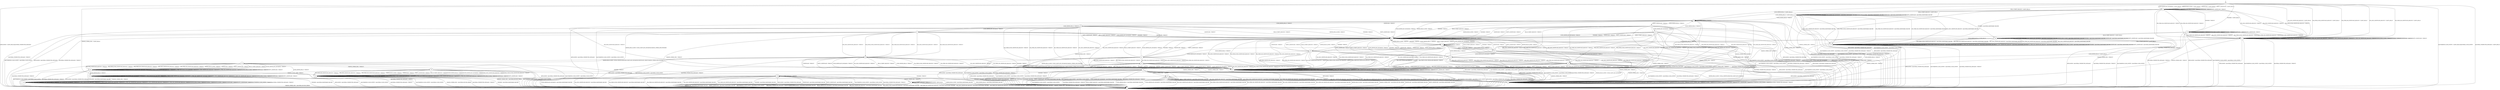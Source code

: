 digraph g {

	s0 [shape="circle" label="s0"];
	s1 [shape="circle" label="s1"];
	s2 [shape="circle" label="s2"];
	s3 [shape="circle" label="s3"];
	s4 [shape="circle" label="s4"];
	s5 [shape="circle" label="s5"];
	s6 [shape="circle" label="s6"];
	s7 [shape="circle" label="s7"];
	s8 [shape="circle" label="s8"];
	s9 [shape="circle" label="s9"];
	s10 [shape="circle" label="s10"];
	s11 [shape="circle" label="s11"];
	s12 [shape="circle" label="s12"];
	s13 [shape="circle" label="s13"];
	s14 [shape="circle" label="s14"];
	s15 [shape="circle" label="s15"];
	s16 [shape="circle" label="s16"];
	s17 [shape="circle" label="s17"];
	s18 [shape="circle" label="s18"];
	s19 [shape="circle" label="s19"];
	s20 [shape="circle" label="s20"];
	s21 [shape="circle" label="s21"];
	s22 [shape="circle" label="s22"];
	s23 [shape="circle" label="s23"];
	s24 [shape="circle" label="s24"];
	s25 [shape="circle" label="s25"];
	s26 [shape="circle" label="s26"];
	s27 [shape="circle" label="s27"];
	s28 [shape="circle" label="s28"];
	s29 [shape="circle" label="s29"];
	s30 [shape="circle" label="s30"];
	s31 [shape="circle" label="s31"];
	s32 [shape="circle" label="s32"];
	s33 [shape="circle" label="s33"];
	s0 -> s2 [label="HELLO_VERIFY_REQUEST / CLIENT_HELLO+"];
	s0 -> s5 [label="ECDH_SERVER_HELLO / CLIENT_HELLO+"];
	s0 -> s1 [label="ECDH_SERVER_KEY_EXCHANGE / CLIENT_HELLO"];
	s0 -> s12 [label="RSA_SIGN_CERTIFICATE_REQUEST / CLIENT_HELLO"];
	s0 -> s12 [label="RSA_FIXED_ECDH_CERTIFICATE_REQUEST / CLIENT_HELLO"];
	s0 -> s12 [label="RSA_FIXED_DH_CERTIFICATE_REQUEST / CLIENT_HELLO"];
	s0 -> s12 [label="DSS_SIGN_CERTIFICATE_REQUEST / CLIENT_HELLO"];
	s0 -> s12 [label="DSS_FIXED_DH_CERTIFICATE_REQUEST / CLIENT_HELLO"];
	s0 -> s1 [label="SERVER_HELLO_DONE / CLIENT_HELLO"];
	s0 -> s3 [label="CHANGE_CIPHER_SPEC / CLIENT_HELLO"];
	s0 -> s14 [label="FINISHED / CLIENT_HELLO"];
	s0 -> s4 [label="APPLICATION / CLIENT_HELLO|Alert(FATAL,UNEXPECTED_MESSAGE)"];
	s0 -> s1 [label="CERTIFICATE / CLIENT_HELLO"];
	s0 -> s1 [label="EMPTY_CERTIFICATE / CLIENT_HELLO"];
	s0 -> s4 [label="Alert(WARNING,CLOSE_NOTIFY) / CLIENT_HELLO|Alert(FATAL,CLOSE_NOTIFY)"];
	s0 -> s4 [label="Alert(FATAL,UNEXPECTED_MESSAGE) / CLIENT_HELLO"];
	s1 -> s2 [label="HELLO_VERIFY_REQUEST / CLIENT_HELLO"];
	s1 -> s5 [label="ECDH_SERVER_HELLO / CLIENT_HELLO"];
	s1 -> s1 [label="ECDH_SERVER_KEY_EXCHANGE / TIMEOUT"];
	s1 -> s12 [label="RSA_SIGN_CERTIFICATE_REQUEST / TIMEOUT"];
	s1 -> s12 [label="RSA_FIXED_ECDH_CERTIFICATE_REQUEST / TIMEOUT"];
	s1 -> s12 [label="RSA_FIXED_DH_CERTIFICATE_REQUEST / TIMEOUT"];
	s1 -> s12 [label="DSS_SIGN_CERTIFICATE_REQUEST / TIMEOUT"];
	s1 -> s12 [label="DSS_FIXED_DH_CERTIFICATE_REQUEST / TIMEOUT"];
	s1 -> s1 [label="SERVER_HELLO_DONE / TIMEOUT"];
	s1 -> s3 [label="CHANGE_CIPHER_SPEC / TIMEOUT"];
	s1 -> s14 [label="FINISHED / TIMEOUT"];
	s1 -> s4 [label="APPLICATION / Alert(FATAL,UNEXPECTED_MESSAGE)"];
	s1 -> s1 [label="CERTIFICATE / TIMEOUT"];
	s1 -> s1 [label="EMPTY_CERTIFICATE / TIMEOUT"];
	s1 -> s4 [label="Alert(WARNING,CLOSE_NOTIFY) / Alert(FATAL,CLOSE_NOTIFY)"];
	s1 -> s4 [label="Alert(FATAL,UNEXPECTED_MESSAGE) / TIMEOUT"];
	s2 -> s2 [label="HELLO_VERIFY_REQUEST / Alert(FATAL,HANDSHAKE_FAILURE)"];
	s2 -> s5 [label="ECDH_SERVER_HELLO / TIMEOUT"];
	s2 -> s2 [label="ECDH_SERVER_KEY_EXCHANGE / Alert(FATAL,HANDSHAKE_FAILURE)"];
	s2 -> s23 [label="RSA_SIGN_CERTIFICATE_REQUEST / Alert(FATAL,HANDSHAKE_FAILURE)"];
	s2 -> s23 [label="RSA_FIXED_ECDH_CERTIFICATE_REQUEST / Alert(FATAL,HANDSHAKE_FAILURE)"];
	s2 -> s23 [label="RSA_FIXED_DH_CERTIFICATE_REQUEST / Alert(FATAL,HANDSHAKE_FAILURE)"];
	s2 -> s23 [label="DSS_SIGN_CERTIFICATE_REQUEST / Alert(FATAL,HANDSHAKE_FAILURE)"];
	s2 -> s23 [label="DSS_FIXED_DH_CERTIFICATE_REQUEST / Alert(FATAL,HANDSHAKE_FAILURE)"];
	s2 -> s2 [label="SERVER_HELLO_DONE / Alert(FATAL,HANDSHAKE_FAILURE)"];
	s2 -> s3 [label="CHANGE_CIPHER_SPEC / TIMEOUT"];
	s2 -> s28 [label="FINISHED / Alert(FATAL,HANDSHAKE_FAILURE)"];
	s2 -> s4 [label="APPLICATION / Alert(FATAL,UNEXPECTED_MESSAGE)"];
	s2 -> s2 [label="CERTIFICATE / Alert(FATAL,HANDSHAKE_FAILURE)"];
	s2 -> s2 [label="EMPTY_CERTIFICATE / Alert(FATAL,HANDSHAKE_FAILURE)"];
	s2 -> s4 [label="Alert(WARNING,CLOSE_NOTIFY) / Alert(FATAL,CLOSE_NOTIFY)"];
	s2 -> s4 [label="Alert(FATAL,UNEXPECTED_MESSAGE) / TIMEOUT"];
	s3 -> s3 [label="HELLO_VERIFY_REQUEST / TIMEOUT"];
	s3 -> s3 [label="ECDH_SERVER_HELLO / TIMEOUT"];
	s3 -> s3 [label="ECDH_SERVER_KEY_EXCHANGE / TIMEOUT"];
	s3 -> s3 [label="RSA_SIGN_CERTIFICATE_REQUEST / TIMEOUT"];
	s3 -> s3 [label="RSA_FIXED_ECDH_CERTIFICATE_REQUEST / TIMEOUT"];
	s3 -> s3 [label="RSA_FIXED_DH_CERTIFICATE_REQUEST / TIMEOUT"];
	s3 -> s3 [label="DSS_SIGN_CERTIFICATE_REQUEST / TIMEOUT"];
	s3 -> s3 [label="DSS_FIXED_DH_CERTIFICATE_REQUEST / TIMEOUT"];
	s3 -> s3 [label="SERVER_HELLO_DONE / TIMEOUT"];
	s3 -> s3 [label="CHANGE_CIPHER_SPEC / TIMEOUT"];
	s3 -> s3 [label="FINISHED / TIMEOUT"];
	s3 -> s3 [label="APPLICATION / TIMEOUT"];
	s3 -> s3 [label="CERTIFICATE / TIMEOUT"];
	s3 -> s3 [label="EMPTY_CERTIFICATE / TIMEOUT"];
	s3 -> s3 [label="Alert(WARNING,CLOSE_NOTIFY) / TIMEOUT"];
	s3 -> s3 [label="Alert(FATAL,UNEXPECTED_MESSAGE) / TIMEOUT"];
	s4 -> s4 [label="HELLO_VERIFY_REQUEST / SOCKET_CLOSED"];
	s4 -> s4 [label="ECDH_SERVER_HELLO / SOCKET_CLOSED"];
	s4 -> s4 [label="ECDH_SERVER_KEY_EXCHANGE / SOCKET_CLOSED"];
	s4 -> s4 [label="RSA_SIGN_CERTIFICATE_REQUEST / SOCKET_CLOSED"];
	s4 -> s4 [label="RSA_FIXED_ECDH_CERTIFICATE_REQUEST / SOCKET_CLOSED"];
	s4 -> s4 [label="RSA_FIXED_DH_CERTIFICATE_REQUEST / SOCKET_CLOSED"];
	s4 -> s4 [label="DSS_SIGN_CERTIFICATE_REQUEST / SOCKET_CLOSED"];
	s4 -> s4 [label="DSS_FIXED_DH_CERTIFICATE_REQUEST / SOCKET_CLOSED"];
	s4 -> s4 [label="SERVER_HELLO_DONE / SOCKET_CLOSED"];
	s4 -> s4 [label="CHANGE_CIPHER_SPEC / SOCKET_CLOSED"];
	s4 -> s4 [label="FINISHED / SOCKET_CLOSED"];
	s4 -> s4 [label="APPLICATION / SOCKET_CLOSED"];
	s4 -> s4 [label="CERTIFICATE / SOCKET_CLOSED"];
	s4 -> s4 [label="EMPTY_CERTIFICATE / SOCKET_CLOSED"];
	s4 -> s4 [label="Alert(WARNING,CLOSE_NOTIFY) / SOCKET_CLOSED"];
	s4 -> s4 [label="Alert(FATAL,UNEXPECTED_MESSAGE) / SOCKET_CLOSED"];
	s5 -> s33 [label="HELLO_VERIFY_REQUEST / TIMEOUT"];
	s5 -> s5 [label="ECDH_SERVER_HELLO / TIMEOUT"];
	s5 -> s33 [label="ECDH_SERVER_KEY_EXCHANGE / TIMEOUT"];
	s5 -> s13 [label="RSA_SIGN_CERTIFICATE_REQUEST / TIMEOUT"];
	s5 -> s13 [label="RSA_FIXED_ECDH_CERTIFICATE_REQUEST / TIMEOUT"];
	s5 -> s13 [label="RSA_FIXED_DH_CERTIFICATE_REQUEST / TIMEOUT"];
	s5 -> s13 [label="DSS_SIGN_CERTIFICATE_REQUEST / TIMEOUT"];
	s5 -> s13 [label="DSS_FIXED_DH_CERTIFICATE_REQUEST / TIMEOUT"];
	s5 -> s33 [label="SERVER_HELLO_DONE / TIMEOUT"];
	s5 -> s3 [label="CHANGE_CIPHER_SPEC / TIMEOUT"];
	s5 -> s33 [label="FINISHED / TIMEOUT"];
	s5 -> s4 [label="APPLICATION / Alert(FATAL,UNEXPECTED_MESSAGE)"];
	s5 -> s6 [label="CERTIFICATE / TIMEOUT"];
	s5 -> s9 [label="EMPTY_CERTIFICATE / TIMEOUT"];
	s5 -> s4 [label="Alert(WARNING,CLOSE_NOTIFY) / Alert(FATAL,CLOSE_NOTIFY)"];
	s5 -> s4 [label="Alert(FATAL,UNEXPECTED_MESSAGE) / TIMEOUT"];
	s6 -> s33 [label="HELLO_VERIFY_REQUEST / TIMEOUT"];
	s6 -> s5 [label="ECDH_SERVER_HELLO / TIMEOUT"];
	s6 -> s7 [label="ECDH_SERVER_KEY_EXCHANGE / TIMEOUT"];
	s6 -> s13 [label="RSA_SIGN_CERTIFICATE_REQUEST / TIMEOUT"];
	s6 -> s13 [label="RSA_FIXED_ECDH_CERTIFICATE_REQUEST / TIMEOUT"];
	s6 -> s13 [label="RSA_FIXED_DH_CERTIFICATE_REQUEST / TIMEOUT"];
	s6 -> s13 [label="DSS_SIGN_CERTIFICATE_REQUEST / TIMEOUT"];
	s6 -> s13 [label="DSS_FIXED_DH_CERTIFICATE_REQUEST / TIMEOUT"];
	s6 -> s33 [label="SERVER_HELLO_DONE / TIMEOUT"];
	s6 -> s3 [label="CHANGE_CIPHER_SPEC / TIMEOUT"];
	s6 -> s33 [label="FINISHED / TIMEOUT"];
	s6 -> s4 [label="APPLICATION / Alert(FATAL,UNEXPECTED_MESSAGE)"];
	s6 -> s33 [label="CERTIFICATE / TIMEOUT"];
	s6 -> s33 [label="EMPTY_CERTIFICATE / TIMEOUT"];
	s6 -> s4 [label="Alert(WARNING,CLOSE_NOTIFY) / Alert(FATAL,CLOSE_NOTIFY)"];
	s6 -> s4 [label="Alert(FATAL,UNEXPECTED_MESSAGE) / TIMEOUT"];
	s7 -> s33 [label="HELLO_VERIFY_REQUEST / TIMEOUT"];
	s7 -> s5 [label="ECDH_SERVER_HELLO / TIMEOUT"];
	s7 -> s33 [label="ECDH_SERVER_KEY_EXCHANGE / TIMEOUT"];
	s7 -> s8 [label="RSA_SIGN_CERTIFICATE_REQUEST / TIMEOUT"];
	s7 -> s8 [label="RSA_FIXED_ECDH_CERTIFICATE_REQUEST / TIMEOUT"];
	s7 -> s8 [label="RSA_FIXED_DH_CERTIFICATE_REQUEST / TIMEOUT"];
	s7 -> s8 [label="DSS_SIGN_CERTIFICATE_REQUEST / TIMEOUT"];
	s7 -> s8 [label="DSS_FIXED_DH_CERTIFICATE_REQUEST / TIMEOUT"];
	s7 -> s24 [label="SERVER_HELLO_DONE / ECDH_CLIENT_KEY_EXCHANGE|CHANGE_CIPHER_SPEC|FINISHED"];
	s7 -> s3 [label="CHANGE_CIPHER_SPEC / TIMEOUT"];
	s7 -> s33 [label="FINISHED / TIMEOUT"];
	s7 -> s4 [label="APPLICATION / Alert(FATAL,UNEXPECTED_MESSAGE)"];
	s7 -> s33 [label="CERTIFICATE / TIMEOUT"];
	s7 -> s33 [label="EMPTY_CERTIFICATE / TIMEOUT"];
	s7 -> s4 [label="Alert(WARNING,CLOSE_NOTIFY) / Alert(FATAL,CLOSE_NOTIFY)"];
	s7 -> s4 [label="Alert(FATAL,UNEXPECTED_MESSAGE) / TIMEOUT"];
	s8 -> s13 [label="HELLO_VERIFY_REQUEST / TIMEOUT"];
	s8 -> s13 [label="ECDH_SERVER_HELLO / TIMEOUT"];
	s8 -> s13 [label="ECDH_SERVER_KEY_EXCHANGE / TIMEOUT"];
	s8 -> s13 [label="RSA_SIGN_CERTIFICATE_REQUEST / TIMEOUT"];
	s8 -> s13 [label="RSA_FIXED_ECDH_CERTIFICATE_REQUEST / TIMEOUT"];
	s8 -> s13 [label="RSA_FIXED_DH_CERTIFICATE_REQUEST / TIMEOUT"];
	s8 -> s13 [label="DSS_SIGN_CERTIFICATE_REQUEST / TIMEOUT"];
	s8 -> s13 [label="DSS_FIXED_DH_CERTIFICATE_REQUEST / TIMEOUT"];
	s8 -> s24 [label="SERVER_HELLO_DONE / ECDSA_CERTIFICATE|ECDH_CLIENT_KEY_EXCHANGE|CERTIFICATE_VERIFY|CHANGE_CIPHER_SPEC|FINISHED"];
	s8 -> s3 [label="CHANGE_CIPHER_SPEC / TIMEOUT"];
	s8 -> s13 [label="FINISHED / TIMEOUT"];
	s8 -> s4 [label="APPLICATION / Alert(FATAL,UNEXPECTED_MESSAGE)"];
	s8 -> s13 [label="CERTIFICATE / TIMEOUT"];
	s8 -> s13 [label="EMPTY_CERTIFICATE / TIMEOUT"];
	s8 -> s4 [label="Alert(WARNING,CLOSE_NOTIFY) / Alert(FATAL,CLOSE_NOTIFY)"];
	s8 -> s4 [label="Alert(FATAL,UNEXPECTED_MESSAGE) / TIMEOUT"];
	s9 -> s33 [label="HELLO_VERIFY_REQUEST / TIMEOUT"];
	s9 -> s5 [label="ECDH_SERVER_HELLO / TIMEOUT"];
	s9 -> s10 [label="ECDH_SERVER_KEY_EXCHANGE / TIMEOUT"];
	s9 -> s13 [label="RSA_SIGN_CERTIFICATE_REQUEST / TIMEOUT"];
	s9 -> s13 [label="RSA_FIXED_ECDH_CERTIFICATE_REQUEST / TIMEOUT"];
	s9 -> s13 [label="RSA_FIXED_DH_CERTIFICATE_REQUEST / TIMEOUT"];
	s9 -> s13 [label="DSS_SIGN_CERTIFICATE_REQUEST / TIMEOUT"];
	s9 -> s13 [label="DSS_FIXED_DH_CERTIFICATE_REQUEST / TIMEOUT"];
	s9 -> s33 [label="SERVER_HELLO_DONE / TIMEOUT"];
	s9 -> s3 [label="CHANGE_CIPHER_SPEC / TIMEOUT"];
	s9 -> s33 [label="FINISHED / TIMEOUT"];
	s9 -> s4 [label="APPLICATION / Alert(FATAL,UNEXPECTED_MESSAGE)"];
	s9 -> s33 [label="CERTIFICATE / TIMEOUT"];
	s9 -> s33 [label="EMPTY_CERTIFICATE / TIMEOUT"];
	s9 -> s4 [label="Alert(WARNING,CLOSE_NOTIFY) / Alert(FATAL,CLOSE_NOTIFY)"];
	s9 -> s4 [label="Alert(FATAL,UNEXPECTED_MESSAGE) / TIMEOUT"];
	s10 -> s33 [label="HELLO_VERIFY_REQUEST / TIMEOUT"];
	s10 -> s5 [label="ECDH_SERVER_HELLO / TIMEOUT"];
	s10 -> s33 [label="ECDH_SERVER_KEY_EXCHANGE / TIMEOUT"];
	s10 -> s11 [label="RSA_SIGN_CERTIFICATE_REQUEST / TIMEOUT"];
	s10 -> s11 [label="RSA_FIXED_ECDH_CERTIFICATE_REQUEST / TIMEOUT"];
	s10 -> s11 [label="RSA_FIXED_DH_CERTIFICATE_REQUEST / TIMEOUT"];
	s10 -> s11 [label="DSS_SIGN_CERTIFICATE_REQUEST / TIMEOUT"];
	s10 -> s11 [label="DSS_FIXED_DH_CERTIFICATE_REQUEST / TIMEOUT"];
	s10 -> s4 [label="SERVER_HELLO_DONE / ECDH_CLIENT_KEY_EXCHANGE"];
	s10 -> s3 [label="CHANGE_CIPHER_SPEC / TIMEOUT"];
	s10 -> s33 [label="FINISHED / TIMEOUT"];
	s10 -> s4 [label="APPLICATION / Alert(FATAL,UNEXPECTED_MESSAGE)"];
	s10 -> s33 [label="CERTIFICATE / TIMEOUT"];
	s10 -> s33 [label="EMPTY_CERTIFICATE / TIMEOUT"];
	s10 -> s4 [label="Alert(WARNING,CLOSE_NOTIFY) / Alert(FATAL,CLOSE_NOTIFY)"];
	s10 -> s4 [label="Alert(FATAL,UNEXPECTED_MESSAGE) / TIMEOUT"];
	s11 -> s13 [label="HELLO_VERIFY_REQUEST / TIMEOUT"];
	s11 -> s13 [label="ECDH_SERVER_HELLO / TIMEOUT"];
	s11 -> s13 [label="ECDH_SERVER_KEY_EXCHANGE / TIMEOUT"];
	s11 -> s13 [label="RSA_SIGN_CERTIFICATE_REQUEST / TIMEOUT"];
	s11 -> s13 [label="RSA_FIXED_ECDH_CERTIFICATE_REQUEST / TIMEOUT"];
	s11 -> s13 [label="RSA_FIXED_DH_CERTIFICATE_REQUEST / TIMEOUT"];
	s11 -> s13 [label="DSS_SIGN_CERTIFICATE_REQUEST / TIMEOUT"];
	s11 -> s13 [label="DSS_FIXED_DH_CERTIFICATE_REQUEST / TIMEOUT"];
	s11 -> s4 [label="SERVER_HELLO_DONE / ECDSA_CERTIFICATE|ECDH_CLIENT_KEY_EXCHANGE"];
	s11 -> s3 [label="CHANGE_CIPHER_SPEC / TIMEOUT"];
	s11 -> s13 [label="FINISHED / TIMEOUT"];
	s11 -> s4 [label="APPLICATION / Alert(FATAL,UNEXPECTED_MESSAGE)"];
	s11 -> s13 [label="CERTIFICATE / TIMEOUT"];
	s11 -> s13 [label="EMPTY_CERTIFICATE / TIMEOUT"];
	s11 -> s4 [label="Alert(WARNING,CLOSE_NOTIFY) / Alert(FATAL,CLOSE_NOTIFY)"];
	s11 -> s4 [label="Alert(FATAL,UNEXPECTED_MESSAGE) / TIMEOUT"];
	s12 -> s23 [label="HELLO_VERIFY_REQUEST / CLIENT_HELLO"];
	s12 -> s13 [label="ECDH_SERVER_HELLO / CLIENT_HELLO"];
	s12 -> s12 [label="ECDH_SERVER_KEY_EXCHANGE / TIMEOUT"];
	s12 -> s12 [label="RSA_SIGN_CERTIFICATE_REQUEST / TIMEOUT"];
	s12 -> s12 [label="RSA_FIXED_ECDH_CERTIFICATE_REQUEST / TIMEOUT"];
	s12 -> s12 [label="RSA_FIXED_DH_CERTIFICATE_REQUEST / TIMEOUT"];
	s12 -> s12 [label="DSS_SIGN_CERTIFICATE_REQUEST / TIMEOUT"];
	s12 -> s12 [label="DSS_FIXED_DH_CERTIFICATE_REQUEST / TIMEOUT"];
	s12 -> s12 [label="SERVER_HELLO_DONE / TIMEOUT"];
	s12 -> s3 [label="CHANGE_CIPHER_SPEC / TIMEOUT"];
	s12 -> s12 [label="FINISHED / TIMEOUT"];
	s12 -> s4 [label="APPLICATION / Alert(FATAL,UNEXPECTED_MESSAGE)"];
	s12 -> s12 [label="CERTIFICATE / TIMEOUT"];
	s12 -> s12 [label="EMPTY_CERTIFICATE / TIMEOUT"];
	s12 -> s4 [label="Alert(WARNING,CLOSE_NOTIFY) / Alert(FATAL,CLOSE_NOTIFY)"];
	s12 -> s4 [label="Alert(FATAL,UNEXPECTED_MESSAGE) / TIMEOUT"];
	s13 -> s13 [label="HELLO_VERIFY_REQUEST / TIMEOUT"];
	s13 -> s13 [label="ECDH_SERVER_HELLO / TIMEOUT"];
	s13 -> s13 [label="ECDH_SERVER_KEY_EXCHANGE / TIMEOUT"];
	s13 -> s13 [label="RSA_SIGN_CERTIFICATE_REQUEST / TIMEOUT"];
	s13 -> s13 [label="RSA_FIXED_ECDH_CERTIFICATE_REQUEST / TIMEOUT"];
	s13 -> s13 [label="RSA_FIXED_DH_CERTIFICATE_REQUEST / TIMEOUT"];
	s13 -> s13 [label="DSS_SIGN_CERTIFICATE_REQUEST / TIMEOUT"];
	s13 -> s13 [label="DSS_FIXED_DH_CERTIFICATE_REQUEST / TIMEOUT"];
	s13 -> s13 [label="SERVER_HELLO_DONE / TIMEOUT"];
	s13 -> s3 [label="CHANGE_CIPHER_SPEC / TIMEOUT"];
	s13 -> s13 [label="FINISHED / TIMEOUT"];
	s13 -> s4 [label="APPLICATION / Alert(FATAL,UNEXPECTED_MESSAGE)"];
	s13 -> s13 [label="CERTIFICATE / TIMEOUT"];
	s13 -> s13 [label="EMPTY_CERTIFICATE / TIMEOUT"];
	s13 -> s4 [label="Alert(WARNING,CLOSE_NOTIFY) / Alert(FATAL,CLOSE_NOTIFY)"];
	s13 -> s4 [label="Alert(FATAL,UNEXPECTED_MESSAGE) / TIMEOUT"];
	s14 -> s28 [label="HELLO_VERIFY_REQUEST / CLIENT_HELLO"];
	s14 -> s15 [label="ECDH_SERVER_HELLO / CLIENT_HELLO"];
	s14 -> s14 [label="ECDH_SERVER_KEY_EXCHANGE / TIMEOUT"];
	s14 -> s12 [label="RSA_SIGN_CERTIFICATE_REQUEST / TIMEOUT"];
	s14 -> s12 [label="RSA_FIXED_ECDH_CERTIFICATE_REQUEST / TIMEOUT"];
	s14 -> s12 [label="RSA_FIXED_DH_CERTIFICATE_REQUEST / TIMEOUT"];
	s14 -> s12 [label="DSS_SIGN_CERTIFICATE_REQUEST / TIMEOUT"];
	s14 -> s12 [label="DSS_FIXED_DH_CERTIFICATE_REQUEST / TIMEOUT"];
	s14 -> s14 [label="SERVER_HELLO_DONE / TIMEOUT"];
	s14 -> s3 [label="CHANGE_CIPHER_SPEC / TIMEOUT"];
	s14 -> s14 [label="FINISHED / TIMEOUT"];
	s14 -> s4 [label="APPLICATION / Alert(FATAL,UNEXPECTED_MESSAGE)"];
	s14 -> s14 [label="CERTIFICATE / TIMEOUT"];
	s14 -> s14 [label="EMPTY_CERTIFICATE / TIMEOUT"];
	s14 -> s4 [label="Alert(WARNING,CLOSE_NOTIFY) / Alert(FATAL,CLOSE_NOTIFY)"];
	s14 -> s4 [label="Alert(FATAL,UNEXPECTED_MESSAGE) / TIMEOUT"];
	s15 -> s33 [label="HELLO_VERIFY_REQUEST / TIMEOUT"];
	s15 -> s15 [label="ECDH_SERVER_HELLO / TIMEOUT"];
	s15 -> s33 [label="ECDH_SERVER_KEY_EXCHANGE / TIMEOUT"];
	s15 -> s13 [label="RSA_SIGN_CERTIFICATE_REQUEST / TIMEOUT"];
	s15 -> s13 [label="RSA_FIXED_ECDH_CERTIFICATE_REQUEST / TIMEOUT"];
	s15 -> s13 [label="RSA_FIXED_DH_CERTIFICATE_REQUEST / TIMEOUT"];
	s15 -> s13 [label="DSS_SIGN_CERTIFICATE_REQUEST / TIMEOUT"];
	s15 -> s13 [label="DSS_FIXED_DH_CERTIFICATE_REQUEST / TIMEOUT"];
	s15 -> s33 [label="SERVER_HELLO_DONE / TIMEOUT"];
	s15 -> s3 [label="CHANGE_CIPHER_SPEC / TIMEOUT"];
	s15 -> s33 [label="FINISHED / TIMEOUT"];
	s15 -> s4 [label="APPLICATION / Alert(FATAL,UNEXPECTED_MESSAGE)"];
	s15 -> s16 [label="CERTIFICATE / TIMEOUT"];
	s15 -> s22 [label="EMPTY_CERTIFICATE / TIMEOUT"];
	s15 -> s4 [label="Alert(WARNING,CLOSE_NOTIFY) / Alert(FATAL,CLOSE_NOTIFY)"];
	s15 -> s4 [label="Alert(FATAL,UNEXPECTED_MESSAGE) / TIMEOUT"];
	s16 -> s33 [label="HELLO_VERIFY_REQUEST / TIMEOUT"];
	s16 -> s15 [label="ECDH_SERVER_HELLO / TIMEOUT"];
	s16 -> s17 [label="ECDH_SERVER_KEY_EXCHANGE / TIMEOUT"];
	s16 -> s13 [label="RSA_SIGN_CERTIFICATE_REQUEST / TIMEOUT"];
	s16 -> s13 [label="RSA_FIXED_ECDH_CERTIFICATE_REQUEST / TIMEOUT"];
	s16 -> s13 [label="RSA_FIXED_DH_CERTIFICATE_REQUEST / TIMEOUT"];
	s16 -> s13 [label="DSS_SIGN_CERTIFICATE_REQUEST / TIMEOUT"];
	s16 -> s13 [label="DSS_FIXED_DH_CERTIFICATE_REQUEST / TIMEOUT"];
	s16 -> s33 [label="SERVER_HELLO_DONE / TIMEOUT"];
	s16 -> s3 [label="CHANGE_CIPHER_SPEC / TIMEOUT"];
	s16 -> s33 [label="FINISHED / TIMEOUT"];
	s16 -> s4 [label="APPLICATION / Alert(FATAL,UNEXPECTED_MESSAGE)"];
	s16 -> s33 [label="CERTIFICATE / TIMEOUT"];
	s16 -> s33 [label="EMPTY_CERTIFICATE / TIMEOUT"];
	s16 -> s4 [label="Alert(WARNING,CLOSE_NOTIFY) / Alert(FATAL,CLOSE_NOTIFY)"];
	s16 -> s4 [label="Alert(FATAL,UNEXPECTED_MESSAGE) / TIMEOUT"];
	s17 -> s33 [label="HELLO_VERIFY_REQUEST / TIMEOUT"];
	s17 -> s15 [label="ECDH_SERVER_HELLO / TIMEOUT"];
	s17 -> s33 [label="ECDH_SERVER_KEY_EXCHANGE / TIMEOUT"];
	s17 -> s18 [label="RSA_SIGN_CERTIFICATE_REQUEST / TIMEOUT"];
	s17 -> s18 [label="RSA_FIXED_ECDH_CERTIFICATE_REQUEST / TIMEOUT"];
	s17 -> s18 [label="RSA_FIXED_DH_CERTIFICATE_REQUEST / TIMEOUT"];
	s17 -> s18 [label="DSS_SIGN_CERTIFICATE_REQUEST / TIMEOUT"];
	s17 -> s18 [label="DSS_FIXED_DH_CERTIFICATE_REQUEST / TIMEOUT"];
	s17 -> s19 [label="SERVER_HELLO_DONE / ECDH_CLIENT_KEY_EXCHANGE|CHANGE_CIPHER_SPEC|FINISHED"];
	s17 -> s3 [label="CHANGE_CIPHER_SPEC / TIMEOUT"];
	s17 -> s33 [label="FINISHED / TIMEOUT"];
	s17 -> s4 [label="APPLICATION / Alert(FATAL,UNEXPECTED_MESSAGE)"];
	s17 -> s33 [label="CERTIFICATE / TIMEOUT"];
	s17 -> s33 [label="EMPTY_CERTIFICATE / TIMEOUT"];
	s17 -> s4 [label="Alert(WARNING,CLOSE_NOTIFY) / Alert(FATAL,CLOSE_NOTIFY)"];
	s17 -> s4 [label="Alert(FATAL,UNEXPECTED_MESSAGE) / TIMEOUT"];
	s18 -> s13 [label="HELLO_VERIFY_REQUEST / TIMEOUT"];
	s18 -> s13 [label="ECDH_SERVER_HELLO / TIMEOUT"];
	s18 -> s13 [label="ECDH_SERVER_KEY_EXCHANGE / TIMEOUT"];
	s18 -> s13 [label="RSA_SIGN_CERTIFICATE_REQUEST / TIMEOUT"];
	s18 -> s13 [label="RSA_FIXED_ECDH_CERTIFICATE_REQUEST / TIMEOUT"];
	s18 -> s13 [label="RSA_FIXED_DH_CERTIFICATE_REQUEST / TIMEOUT"];
	s18 -> s13 [label="DSS_SIGN_CERTIFICATE_REQUEST / TIMEOUT"];
	s18 -> s13 [label="DSS_FIXED_DH_CERTIFICATE_REQUEST / TIMEOUT"];
	s18 -> s19 [label="SERVER_HELLO_DONE / ECDSA_CERTIFICATE|ECDH_CLIENT_KEY_EXCHANGE|CERTIFICATE_VERIFY|CHANGE_CIPHER_SPEC|FINISHED"];
	s18 -> s3 [label="CHANGE_CIPHER_SPEC / TIMEOUT"];
	s18 -> s13 [label="FINISHED / TIMEOUT"];
	s18 -> s4 [label="APPLICATION / Alert(FATAL,UNEXPECTED_MESSAGE)"];
	s18 -> s13 [label="CERTIFICATE / TIMEOUT"];
	s18 -> s13 [label="EMPTY_CERTIFICATE / TIMEOUT"];
	s18 -> s4 [label="Alert(WARNING,CLOSE_NOTIFY) / Alert(FATAL,CLOSE_NOTIFY)"];
	s18 -> s4 [label="Alert(FATAL,UNEXPECTED_MESSAGE) / TIMEOUT"];
	s19 -> s4 [label="HELLO_VERIFY_REQUEST / Alert(FATAL,HANDSHAKE_FAILURE)"];
	s19 -> s4 [label="ECDH_SERVER_HELLO / Alert(FATAL,HANDSHAKE_FAILURE)"];
	s19 -> s4 [label="ECDH_SERVER_KEY_EXCHANGE / Alert(FATAL,HANDSHAKE_FAILURE)"];
	s19 -> s4 [label="RSA_SIGN_CERTIFICATE_REQUEST / Alert(FATAL,HANDSHAKE_FAILURE)"];
	s19 -> s4 [label="RSA_FIXED_ECDH_CERTIFICATE_REQUEST / Alert(FATAL,HANDSHAKE_FAILURE)"];
	s19 -> s4 [label="RSA_FIXED_DH_CERTIFICATE_REQUEST / Alert(FATAL,HANDSHAKE_FAILURE)"];
	s19 -> s4 [label="DSS_SIGN_CERTIFICATE_REQUEST / Alert(FATAL,HANDSHAKE_FAILURE)"];
	s19 -> s4 [label="DSS_FIXED_DH_CERTIFICATE_REQUEST / Alert(FATAL,HANDSHAKE_FAILURE)"];
	s19 -> s4 [label="SERVER_HELLO_DONE / Alert(FATAL,HANDSHAKE_FAILURE)"];
	s19 -> s32 [label="CHANGE_CIPHER_SPEC / TIMEOUT"];
	s19 -> s20 [label="FINISHED / TIMEOUT"];
	s19 -> s4 [label="APPLICATION / Alert(FATAL,UNEXPECTED_MESSAGE)"];
	s19 -> s4 [label="CERTIFICATE / Alert(FATAL,HANDSHAKE_FAILURE)"];
	s19 -> s4 [label="EMPTY_CERTIFICATE / Alert(FATAL,HANDSHAKE_FAILURE)"];
	s19 -> s4 [label="Alert(WARNING,CLOSE_NOTIFY) / Alert(FATAL,CLOSE_NOTIFY)"];
	s19 -> s4 [label="Alert(FATAL,UNEXPECTED_MESSAGE) / TIMEOUT"];
	s20 -> s20 [label="HELLO_VERIFY_REQUEST / TIMEOUT"];
	s20 -> s4 [label="ECDH_SERVER_HELLO / Alert(FATAL,HANDSHAKE_FAILURE)"];
	s20 -> s4 [label="ECDH_SERVER_KEY_EXCHANGE / Alert(FATAL,HANDSHAKE_FAILURE)"];
	s20 -> s4 [label="RSA_SIGN_CERTIFICATE_REQUEST / Alert(FATAL,HANDSHAKE_FAILURE)"];
	s20 -> s4 [label="RSA_FIXED_ECDH_CERTIFICATE_REQUEST / Alert(FATAL,HANDSHAKE_FAILURE)"];
	s20 -> s4 [label="RSA_FIXED_DH_CERTIFICATE_REQUEST / Alert(FATAL,HANDSHAKE_FAILURE)"];
	s20 -> s4 [label="DSS_SIGN_CERTIFICATE_REQUEST / Alert(FATAL,HANDSHAKE_FAILURE)"];
	s20 -> s4 [label="DSS_FIXED_DH_CERTIFICATE_REQUEST / Alert(FATAL,HANDSHAKE_FAILURE)"];
	s20 -> s4 [label="SERVER_HELLO_DONE / Alert(FATAL,HANDSHAKE_FAILURE)"];
	s20 -> s21 [label="CHANGE_CIPHER_SPEC / TIMEOUT"];
	s20 -> s4 [label="FINISHED / Alert(FATAL,HANDSHAKE_FAILURE)"];
	s20 -> s4 [label="APPLICATION / Alert(FATAL,UNEXPECTED_MESSAGE)"];
	s20 -> s4 [label="CERTIFICATE / Alert(FATAL,HANDSHAKE_FAILURE)"];
	s20 -> s4 [label="EMPTY_CERTIFICATE / Alert(FATAL,HANDSHAKE_FAILURE)"];
	s20 -> s4 [label="Alert(WARNING,CLOSE_NOTIFY) / Alert(FATAL,CLOSE_NOTIFY)"];
	s20 -> s4 [label="Alert(FATAL,UNEXPECTED_MESSAGE) / TIMEOUT"];
	s21 -> s21 [label="HELLO_VERIFY_REQUEST / TIMEOUT"];
	s21 -> s4 [label="ECDH_SERVER_HELLO / Alert(FATAL,HANDSHAKE_FAILURE)"];
	s21 -> s4 [label="ECDH_SERVER_KEY_EXCHANGE / Alert(FATAL,HANDSHAKE_FAILURE)"];
	s21 -> s4 [label="RSA_SIGN_CERTIFICATE_REQUEST / Alert(FATAL,HANDSHAKE_FAILURE)"];
	s21 -> s4 [label="RSA_FIXED_ECDH_CERTIFICATE_REQUEST / Alert(FATAL,HANDSHAKE_FAILURE)"];
	s21 -> s4 [label="RSA_FIXED_DH_CERTIFICATE_REQUEST / Alert(FATAL,HANDSHAKE_FAILURE)"];
	s21 -> s4 [label="DSS_SIGN_CERTIFICATE_REQUEST / Alert(FATAL,HANDSHAKE_FAILURE)"];
	s21 -> s4 [label="DSS_FIXED_DH_CERTIFICATE_REQUEST / Alert(FATAL,HANDSHAKE_FAILURE)"];
	s21 -> s4 [label="SERVER_HELLO_DONE / Alert(FATAL,HANDSHAKE_FAILURE)"];
	s21 -> s4 [label="CHANGE_CIPHER_SPEC / Alert(FATAL,DECODE_ERROR)"];
	s21 -> s4 [label="FINISHED / Alert(FATAL,HANDSHAKE_FAILURE)"];
	s21 -> s21 [label="APPLICATION / APPLICATION"];
	s21 -> s4 [label="CERTIFICATE / Alert(FATAL,HANDSHAKE_FAILURE)"];
	s21 -> s4 [label="EMPTY_CERTIFICATE / Alert(FATAL,HANDSHAKE_FAILURE)"];
	s21 -> s4 [label="Alert(WARNING,CLOSE_NOTIFY) / Alert(FATAL,CLOSE_NOTIFY)"];
	s21 -> s4 [label="Alert(FATAL,UNEXPECTED_MESSAGE) / TIMEOUT"];
	s22 -> s33 [label="HELLO_VERIFY_REQUEST / TIMEOUT"];
	s22 -> s15 [label="ECDH_SERVER_HELLO / TIMEOUT"];
	s22 -> s27 [label="ECDH_SERVER_KEY_EXCHANGE / TIMEOUT"];
	s22 -> s13 [label="RSA_SIGN_CERTIFICATE_REQUEST / TIMEOUT"];
	s22 -> s13 [label="RSA_FIXED_ECDH_CERTIFICATE_REQUEST / TIMEOUT"];
	s22 -> s13 [label="RSA_FIXED_DH_CERTIFICATE_REQUEST / TIMEOUT"];
	s22 -> s13 [label="DSS_SIGN_CERTIFICATE_REQUEST / TIMEOUT"];
	s22 -> s13 [label="DSS_FIXED_DH_CERTIFICATE_REQUEST / TIMEOUT"];
	s22 -> s33 [label="SERVER_HELLO_DONE / TIMEOUT"];
	s22 -> s3 [label="CHANGE_CIPHER_SPEC / TIMEOUT"];
	s22 -> s33 [label="FINISHED / TIMEOUT"];
	s22 -> s4 [label="APPLICATION / Alert(FATAL,UNEXPECTED_MESSAGE)"];
	s22 -> s33 [label="CERTIFICATE / TIMEOUT"];
	s22 -> s33 [label="EMPTY_CERTIFICATE / TIMEOUT"];
	s22 -> s4 [label="Alert(WARNING,CLOSE_NOTIFY) / Alert(FATAL,CLOSE_NOTIFY)"];
	s22 -> s4 [label="Alert(FATAL,UNEXPECTED_MESSAGE) / TIMEOUT"];
	s23 -> s23 [label="HELLO_VERIFY_REQUEST / Alert(FATAL,HANDSHAKE_FAILURE)"];
	s23 -> s13 [label="ECDH_SERVER_HELLO / TIMEOUT"];
	s23 -> s23 [label="ECDH_SERVER_KEY_EXCHANGE / Alert(FATAL,HANDSHAKE_FAILURE)"];
	s23 -> s23 [label="RSA_SIGN_CERTIFICATE_REQUEST / Alert(FATAL,HANDSHAKE_FAILURE)"];
	s23 -> s23 [label="RSA_FIXED_ECDH_CERTIFICATE_REQUEST / Alert(FATAL,HANDSHAKE_FAILURE)"];
	s23 -> s23 [label="RSA_FIXED_DH_CERTIFICATE_REQUEST / Alert(FATAL,HANDSHAKE_FAILURE)"];
	s23 -> s23 [label="DSS_SIGN_CERTIFICATE_REQUEST / Alert(FATAL,HANDSHAKE_FAILURE)"];
	s23 -> s23 [label="DSS_FIXED_DH_CERTIFICATE_REQUEST / Alert(FATAL,HANDSHAKE_FAILURE)"];
	s23 -> s23 [label="SERVER_HELLO_DONE / Alert(FATAL,HANDSHAKE_FAILURE)"];
	s23 -> s3 [label="CHANGE_CIPHER_SPEC / TIMEOUT"];
	s23 -> s23 [label="FINISHED / Alert(FATAL,HANDSHAKE_FAILURE)"];
	s23 -> s4 [label="APPLICATION / Alert(FATAL,UNEXPECTED_MESSAGE)"];
	s23 -> s23 [label="CERTIFICATE / Alert(FATAL,HANDSHAKE_FAILURE)"];
	s23 -> s23 [label="EMPTY_CERTIFICATE / Alert(FATAL,HANDSHAKE_FAILURE)"];
	s23 -> s4 [label="Alert(WARNING,CLOSE_NOTIFY) / Alert(FATAL,CLOSE_NOTIFY)"];
	s23 -> s4 [label="Alert(FATAL,UNEXPECTED_MESSAGE) / TIMEOUT"];
	s24 -> s25 [label="HELLO_VERIFY_REQUEST / TIMEOUT"];
	s24 -> s29 [label="ECDH_SERVER_HELLO / TIMEOUT"];
	s24 -> s25 [label="ECDH_SERVER_KEY_EXCHANGE / TIMEOUT"];
	s24 -> s25 [label="RSA_SIGN_CERTIFICATE_REQUEST / TIMEOUT"];
	s24 -> s25 [label="RSA_FIXED_ECDH_CERTIFICATE_REQUEST / TIMEOUT"];
	s24 -> s25 [label="RSA_FIXED_DH_CERTIFICATE_REQUEST / TIMEOUT"];
	s24 -> s25 [label="DSS_SIGN_CERTIFICATE_REQUEST / TIMEOUT"];
	s24 -> s25 [label="DSS_FIXED_DH_CERTIFICATE_REQUEST / TIMEOUT"];
	s24 -> s25 [label="SERVER_HELLO_DONE / TIMEOUT"];
	s24 -> s26 [label="CHANGE_CIPHER_SPEC / TIMEOUT"];
	s24 -> s20 [label="FINISHED / TIMEOUT"];
	s24 -> s4 [label="APPLICATION / Alert(FATAL,UNEXPECTED_MESSAGE)"];
	s24 -> s25 [label="CERTIFICATE / TIMEOUT"];
	s24 -> s25 [label="EMPTY_CERTIFICATE / TIMEOUT"];
	s24 -> s4 [label="Alert(WARNING,CLOSE_NOTIFY) / Alert(FATAL,CLOSE_NOTIFY)"];
	s24 -> s4 [label="Alert(FATAL,UNEXPECTED_MESSAGE) / TIMEOUT"];
	s25 -> s25 [label="HELLO_VERIFY_REQUEST / TIMEOUT"];
	s25 -> s29 [label="ECDH_SERVER_HELLO / TIMEOUT"];
	s25 -> s25 [label="ECDH_SERVER_KEY_EXCHANGE / TIMEOUT"];
	s25 -> s25 [label="RSA_SIGN_CERTIFICATE_REQUEST / TIMEOUT"];
	s25 -> s25 [label="RSA_FIXED_ECDH_CERTIFICATE_REQUEST / TIMEOUT"];
	s25 -> s25 [label="RSA_FIXED_DH_CERTIFICATE_REQUEST / TIMEOUT"];
	s25 -> s25 [label="DSS_SIGN_CERTIFICATE_REQUEST / TIMEOUT"];
	s25 -> s25 [label="DSS_FIXED_DH_CERTIFICATE_REQUEST / TIMEOUT"];
	s25 -> s25 [label="SERVER_HELLO_DONE / TIMEOUT"];
	s25 -> s31 [label="CHANGE_CIPHER_SPEC / TIMEOUT"];
	s25 -> s4 [label="FINISHED / Alert(FATAL,HANDSHAKE_FAILURE)"];
	s25 -> s4 [label="APPLICATION / Alert(FATAL,UNEXPECTED_MESSAGE)"];
	s25 -> s25 [label="CERTIFICATE / TIMEOUT"];
	s25 -> s25 [label="EMPTY_CERTIFICATE / TIMEOUT"];
	s25 -> s4 [label="Alert(WARNING,CLOSE_NOTIFY) / Alert(FATAL,CLOSE_NOTIFY)"];
	s25 -> s4 [label="Alert(FATAL,UNEXPECTED_MESSAGE) / TIMEOUT"];
	s26 -> s31 [label="HELLO_VERIFY_REQUEST / TIMEOUT"];
	s26 -> s31 [label="ECDH_SERVER_HELLO / TIMEOUT"];
	s26 -> s31 [label="ECDH_SERVER_KEY_EXCHANGE / TIMEOUT"];
	s26 -> s31 [label="RSA_SIGN_CERTIFICATE_REQUEST / TIMEOUT"];
	s26 -> s31 [label="RSA_FIXED_ECDH_CERTIFICATE_REQUEST / TIMEOUT"];
	s26 -> s31 [label="RSA_FIXED_DH_CERTIFICATE_REQUEST / TIMEOUT"];
	s26 -> s31 [label="DSS_SIGN_CERTIFICATE_REQUEST / TIMEOUT"];
	s26 -> s31 [label="DSS_FIXED_DH_CERTIFICATE_REQUEST / TIMEOUT"];
	s26 -> s31 [label="SERVER_HELLO_DONE / TIMEOUT"];
	s26 -> s4 [label="CHANGE_CIPHER_SPEC / Alert(FATAL,DECODE_ERROR)"];
	s26 -> s21 [label="FINISHED / TIMEOUT"];
	s26 -> s3 [label="APPLICATION / TIMEOUT"];
	s26 -> s31 [label="CERTIFICATE / TIMEOUT"];
	s26 -> s31 [label="EMPTY_CERTIFICATE / TIMEOUT"];
	s26 -> s4 [label="Alert(WARNING,CLOSE_NOTIFY) / Alert(FATAL,CLOSE_NOTIFY)"];
	s26 -> s4 [label="Alert(FATAL,UNEXPECTED_MESSAGE) / TIMEOUT"];
	s27 -> s33 [label="HELLO_VERIFY_REQUEST / TIMEOUT"];
	s27 -> s15 [label="ECDH_SERVER_HELLO / TIMEOUT"];
	s27 -> s33 [label="ECDH_SERVER_KEY_EXCHANGE / TIMEOUT"];
	s27 -> s11 [label="RSA_SIGN_CERTIFICATE_REQUEST / TIMEOUT"];
	s27 -> s11 [label="RSA_FIXED_ECDH_CERTIFICATE_REQUEST / TIMEOUT"];
	s27 -> s11 [label="RSA_FIXED_DH_CERTIFICATE_REQUEST / TIMEOUT"];
	s27 -> s11 [label="DSS_SIGN_CERTIFICATE_REQUEST / TIMEOUT"];
	s27 -> s11 [label="DSS_FIXED_DH_CERTIFICATE_REQUEST / TIMEOUT"];
	s27 -> s4 [label="SERVER_HELLO_DONE / ECDH_CLIENT_KEY_EXCHANGE"];
	s27 -> s3 [label="CHANGE_CIPHER_SPEC / TIMEOUT"];
	s27 -> s33 [label="FINISHED / TIMEOUT"];
	s27 -> s4 [label="APPLICATION / Alert(FATAL,UNEXPECTED_MESSAGE)"];
	s27 -> s33 [label="CERTIFICATE / TIMEOUT"];
	s27 -> s33 [label="EMPTY_CERTIFICATE / TIMEOUT"];
	s27 -> s4 [label="Alert(WARNING,CLOSE_NOTIFY) / Alert(FATAL,CLOSE_NOTIFY)"];
	s27 -> s4 [label="Alert(FATAL,UNEXPECTED_MESSAGE) / TIMEOUT"];
	s28 -> s28 [label="HELLO_VERIFY_REQUEST / Alert(FATAL,HANDSHAKE_FAILURE)"];
	s28 -> s15 [label="ECDH_SERVER_HELLO / TIMEOUT"];
	s28 -> s28 [label="ECDH_SERVER_KEY_EXCHANGE / Alert(FATAL,HANDSHAKE_FAILURE)"];
	s28 -> s23 [label="RSA_SIGN_CERTIFICATE_REQUEST / Alert(FATAL,HANDSHAKE_FAILURE)"];
	s28 -> s23 [label="RSA_FIXED_ECDH_CERTIFICATE_REQUEST / Alert(FATAL,HANDSHAKE_FAILURE)"];
	s28 -> s23 [label="RSA_FIXED_DH_CERTIFICATE_REQUEST / Alert(FATAL,HANDSHAKE_FAILURE)"];
	s28 -> s23 [label="DSS_SIGN_CERTIFICATE_REQUEST / Alert(FATAL,HANDSHAKE_FAILURE)"];
	s28 -> s23 [label="DSS_FIXED_DH_CERTIFICATE_REQUEST / Alert(FATAL,HANDSHAKE_FAILURE)"];
	s28 -> s28 [label="SERVER_HELLO_DONE / Alert(FATAL,HANDSHAKE_FAILURE)"];
	s28 -> s3 [label="CHANGE_CIPHER_SPEC / TIMEOUT"];
	s28 -> s28 [label="FINISHED / Alert(FATAL,HANDSHAKE_FAILURE)"];
	s28 -> s4 [label="APPLICATION / Alert(FATAL,UNEXPECTED_MESSAGE)"];
	s28 -> s28 [label="CERTIFICATE / Alert(FATAL,HANDSHAKE_FAILURE)"];
	s28 -> s28 [label="EMPTY_CERTIFICATE / Alert(FATAL,HANDSHAKE_FAILURE)"];
	s28 -> s4 [label="Alert(WARNING,CLOSE_NOTIFY) / Alert(FATAL,CLOSE_NOTIFY)"];
	s28 -> s4 [label="Alert(FATAL,UNEXPECTED_MESSAGE) / TIMEOUT"];
	s29 -> s29 [label="HELLO_VERIFY_REQUEST / TIMEOUT"];
	s29 -> s29 [label="ECDH_SERVER_HELLO / TIMEOUT"];
	s29 -> s29 [label="ECDH_SERVER_KEY_EXCHANGE / TIMEOUT"];
	s29 -> s29 [label="RSA_SIGN_CERTIFICATE_REQUEST / TIMEOUT"];
	s29 -> s29 [label="RSA_FIXED_ECDH_CERTIFICATE_REQUEST / TIMEOUT"];
	s29 -> s29 [label="RSA_FIXED_DH_CERTIFICATE_REQUEST / TIMEOUT"];
	s29 -> s29 [label="DSS_SIGN_CERTIFICATE_REQUEST / TIMEOUT"];
	s29 -> s29 [label="DSS_FIXED_DH_CERTIFICATE_REQUEST / TIMEOUT"];
	s29 -> s29 [label="SERVER_HELLO_DONE / TIMEOUT"];
	s29 -> s30 [label="CHANGE_CIPHER_SPEC / TIMEOUT"];
	s29 -> s4 [label="FINISHED / Alert(FATAL,HANDSHAKE_FAILURE)"];
	s29 -> s4 [label="APPLICATION / Alert(FATAL,UNEXPECTED_MESSAGE)"];
	s29 -> s29 [label="CERTIFICATE / TIMEOUT"];
	s29 -> s29 [label="EMPTY_CERTIFICATE / TIMEOUT"];
	s29 -> s4 [label="Alert(WARNING,CLOSE_NOTIFY) / Alert(FATAL,CLOSE_NOTIFY)"];
	s29 -> s4 [label="Alert(FATAL,UNEXPECTED_MESSAGE) / TIMEOUT"];
	s30 -> s30 [label="HELLO_VERIFY_REQUEST / TIMEOUT"];
	s30 -> s30 [label="ECDH_SERVER_HELLO / TIMEOUT"];
	s30 -> s30 [label="ECDH_SERVER_KEY_EXCHANGE / TIMEOUT"];
	s30 -> s30 [label="RSA_SIGN_CERTIFICATE_REQUEST / TIMEOUT"];
	s30 -> s30 [label="RSA_FIXED_ECDH_CERTIFICATE_REQUEST / TIMEOUT"];
	s30 -> s30 [label="RSA_FIXED_DH_CERTIFICATE_REQUEST / TIMEOUT"];
	s30 -> s30 [label="DSS_SIGN_CERTIFICATE_REQUEST / TIMEOUT"];
	s30 -> s30 [label="DSS_FIXED_DH_CERTIFICATE_REQUEST / TIMEOUT"];
	s30 -> s30 [label="SERVER_HELLO_DONE / TIMEOUT"];
	s30 -> s4 [label="CHANGE_CIPHER_SPEC / Alert(FATAL,DECODE_ERROR)"];
	s30 -> s30 [label="FINISHED / TIMEOUT"];
	s30 -> s30 [label="APPLICATION / TIMEOUT"];
	s30 -> s30 [label="CERTIFICATE / TIMEOUT"];
	s30 -> s30 [label="EMPTY_CERTIFICATE / TIMEOUT"];
	s30 -> s30 [label="Alert(WARNING,CLOSE_NOTIFY) / TIMEOUT"];
	s30 -> s30 [label="Alert(FATAL,UNEXPECTED_MESSAGE) / TIMEOUT"];
	s31 -> s31 [label="HELLO_VERIFY_REQUEST / TIMEOUT"];
	s31 -> s31 [label="ECDH_SERVER_HELLO / TIMEOUT"];
	s31 -> s31 [label="ECDH_SERVER_KEY_EXCHANGE / TIMEOUT"];
	s31 -> s31 [label="RSA_SIGN_CERTIFICATE_REQUEST / TIMEOUT"];
	s31 -> s31 [label="RSA_FIXED_ECDH_CERTIFICATE_REQUEST / TIMEOUT"];
	s31 -> s31 [label="RSA_FIXED_DH_CERTIFICATE_REQUEST / TIMEOUT"];
	s31 -> s31 [label="DSS_SIGN_CERTIFICATE_REQUEST / TIMEOUT"];
	s31 -> s31 [label="DSS_FIXED_DH_CERTIFICATE_REQUEST / TIMEOUT"];
	s31 -> s31 [label="SERVER_HELLO_DONE / TIMEOUT"];
	s31 -> s4 [label="CHANGE_CIPHER_SPEC / Alert(FATAL,DECODE_ERROR)"];
	s31 -> s4 [label="FINISHED / Alert(FATAL,HANDSHAKE_FAILURE)"];
	s31 -> s3 [label="APPLICATION / TIMEOUT"];
	s31 -> s31 [label="CERTIFICATE / TIMEOUT"];
	s31 -> s31 [label="EMPTY_CERTIFICATE / TIMEOUT"];
	s31 -> s4 [label="Alert(WARNING,CLOSE_NOTIFY) / Alert(FATAL,CLOSE_NOTIFY)"];
	s31 -> s4 [label="Alert(FATAL,UNEXPECTED_MESSAGE) / TIMEOUT"];
	s32 -> s4 [label="HELLO_VERIFY_REQUEST / Alert(FATAL,HANDSHAKE_FAILURE)"];
	s32 -> s4 [label="ECDH_SERVER_HELLO / Alert(FATAL,HANDSHAKE_FAILURE)"];
	s32 -> s4 [label="ECDH_SERVER_KEY_EXCHANGE / Alert(FATAL,HANDSHAKE_FAILURE)"];
	s32 -> s4 [label="RSA_SIGN_CERTIFICATE_REQUEST / Alert(FATAL,HANDSHAKE_FAILURE)"];
	s32 -> s4 [label="RSA_FIXED_ECDH_CERTIFICATE_REQUEST / Alert(FATAL,HANDSHAKE_FAILURE)"];
	s32 -> s4 [label="RSA_FIXED_DH_CERTIFICATE_REQUEST / Alert(FATAL,HANDSHAKE_FAILURE)"];
	s32 -> s4 [label="DSS_SIGN_CERTIFICATE_REQUEST / Alert(FATAL,HANDSHAKE_FAILURE)"];
	s32 -> s4 [label="DSS_FIXED_DH_CERTIFICATE_REQUEST / Alert(FATAL,HANDSHAKE_FAILURE)"];
	s32 -> s4 [label="SERVER_HELLO_DONE / Alert(FATAL,HANDSHAKE_FAILURE)"];
	s32 -> s4 [label="CHANGE_CIPHER_SPEC / Alert(FATAL,DECODE_ERROR)"];
	s32 -> s21 [label="FINISHED / TIMEOUT"];
	s32 -> s3 [label="APPLICATION / TIMEOUT"];
	s32 -> s4 [label="CERTIFICATE / Alert(FATAL,HANDSHAKE_FAILURE)"];
	s32 -> s4 [label="EMPTY_CERTIFICATE / Alert(FATAL,HANDSHAKE_FAILURE)"];
	s32 -> s4 [label="Alert(WARNING,CLOSE_NOTIFY) / Alert(FATAL,CLOSE_NOTIFY)"];
	s32 -> s4 [label="Alert(FATAL,UNEXPECTED_MESSAGE) / TIMEOUT"];
	s33 -> s33 [label="HELLO_VERIFY_REQUEST / TIMEOUT"];
	s33 -> s15 [label="ECDH_SERVER_HELLO / TIMEOUT"];
	s33 -> s33 [label="ECDH_SERVER_KEY_EXCHANGE / TIMEOUT"];
	s33 -> s13 [label="RSA_SIGN_CERTIFICATE_REQUEST / TIMEOUT"];
	s33 -> s13 [label="RSA_FIXED_ECDH_CERTIFICATE_REQUEST / TIMEOUT"];
	s33 -> s13 [label="RSA_FIXED_DH_CERTIFICATE_REQUEST / TIMEOUT"];
	s33 -> s13 [label="DSS_SIGN_CERTIFICATE_REQUEST / TIMEOUT"];
	s33 -> s13 [label="DSS_FIXED_DH_CERTIFICATE_REQUEST / TIMEOUT"];
	s33 -> s33 [label="SERVER_HELLO_DONE / TIMEOUT"];
	s33 -> s3 [label="CHANGE_CIPHER_SPEC / TIMEOUT"];
	s33 -> s33 [label="FINISHED / TIMEOUT"];
	s33 -> s4 [label="APPLICATION / Alert(FATAL,UNEXPECTED_MESSAGE)"];
	s33 -> s33 [label="CERTIFICATE / TIMEOUT"];
	s33 -> s33 [label="EMPTY_CERTIFICATE / TIMEOUT"];
	s33 -> s4 [label="Alert(WARNING,CLOSE_NOTIFY) / Alert(FATAL,CLOSE_NOTIFY)"];
	s33 -> s4 [label="Alert(FATAL,UNEXPECTED_MESSAGE) / TIMEOUT"];

__start0 [label="" shape="none" width="0" height="0"];
__start0 -> s0;

}
